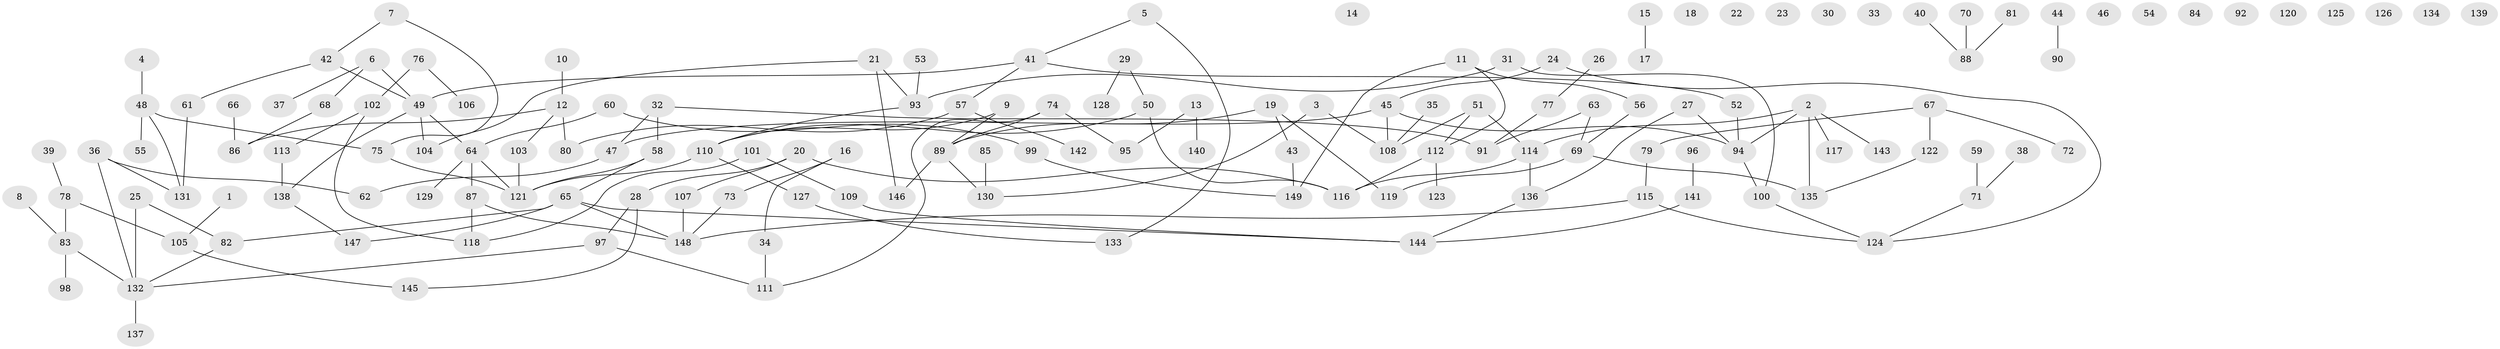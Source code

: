 // Generated by graph-tools (version 1.1) at 2025/33/03/09/25 02:33:41]
// undirected, 149 vertices, 165 edges
graph export_dot {
graph [start="1"]
  node [color=gray90,style=filled];
  1;
  2;
  3;
  4;
  5;
  6;
  7;
  8;
  9;
  10;
  11;
  12;
  13;
  14;
  15;
  16;
  17;
  18;
  19;
  20;
  21;
  22;
  23;
  24;
  25;
  26;
  27;
  28;
  29;
  30;
  31;
  32;
  33;
  34;
  35;
  36;
  37;
  38;
  39;
  40;
  41;
  42;
  43;
  44;
  45;
  46;
  47;
  48;
  49;
  50;
  51;
  52;
  53;
  54;
  55;
  56;
  57;
  58;
  59;
  60;
  61;
  62;
  63;
  64;
  65;
  66;
  67;
  68;
  69;
  70;
  71;
  72;
  73;
  74;
  75;
  76;
  77;
  78;
  79;
  80;
  81;
  82;
  83;
  84;
  85;
  86;
  87;
  88;
  89;
  90;
  91;
  92;
  93;
  94;
  95;
  96;
  97;
  98;
  99;
  100;
  101;
  102;
  103;
  104;
  105;
  106;
  107;
  108;
  109;
  110;
  111;
  112;
  113;
  114;
  115;
  116;
  117;
  118;
  119;
  120;
  121;
  122;
  123;
  124;
  125;
  126;
  127;
  128;
  129;
  130;
  131;
  132;
  133;
  134;
  135;
  136;
  137;
  138;
  139;
  140;
  141;
  142;
  143;
  144;
  145;
  146;
  147;
  148;
  149;
  1 -- 105;
  2 -- 94;
  2 -- 114;
  2 -- 117;
  2 -- 135;
  2 -- 143;
  3 -- 108;
  3 -- 130;
  4 -- 48;
  5 -- 41;
  5 -- 133;
  6 -- 37;
  6 -- 49;
  6 -- 68;
  7 -- 42;
  7 -- 75;
  8 -- 83;
  9 -- 89;
  9 -- 110;
  10 -- 12;
  11 -- 56;
  11 -- 112;
  11 -- 149;
  12 -- 80;
  12 -- 86;
  12 -- 103;
  13 -- 95;
  13 -- 140;
  15 -- 17;
  16 -- 34;
  16 -- 73;
  19 -- 43;
  19 -- 89;
  19 -- 119;
  20 -- 28;
  20 -- 107;
  20 -- 116;
  21 -- 93;
  21 -- 104;
  21 -- 146;
  24 -- 45;
  24 -- 124;
  25 -- 82;
  25 -- 132;
  26 -- 77;
  27 -- 94;
  27 -- 136;
  28 -- 97;
  28 -- 145;
  29 -- 50;
  29 -- 128;
  31 -- 93;
  31 -- 100;
  32 -- 47;
  32 -- 58;
  32 -- 91;
  34 -- 111;
  35 -- 108;
  36 -- 62;
  36 -- 131;
  36 -- 132;
  38 -- 71;
  39 -- 78;
  40 -- 88;
  41 -- 49;
  41 -- 52;
  41 -- 57;
  42 -- 49;
  42 -- 61;
  43 -- 149;
  44 -- 90;
  45 -- 47;
  45 -- 94;
  45 -- 108;
  47 -- 62;
  48 -- 55;
  48 -- 75;
  48 -- 131;
  49 -- 64;
  49 -- 104;
  49 -- 138;
  50 -- 110;
  50 -- 116;
  51 -- 108;
  51 -- 112;
  51 -- 114;
  52 -- 94;
  53 -- 93;
  56 -- 69;
  57 -- 80;
  57 -- 142;
  58 -- 65;
  58 -- 121;
  59 -- 71;
  60 -- 64;
  60 -- 99;
  61 -- 131;
  63 -- 69;
  63 -- 91;
  64 -- 87;
  64 -- 121;
  64 -- 129;
  65 -- 82;
  65 -- 144;
  65 -- 147;
  65 -- 148;
  66 -- 86;
  67 -- 72;
  67 -- 79;
  67 -- 122;
  68 -- 86;
  69 -- 119;
  69 -- 135;
  70 -- 88;
  71 -- 124;
  73 -- 148;
  74 -- 89;
  74 -- 95;
  74 -- 111;
  75 -- 121;
  76 -- 102;
  76 -- 106;
  77 -- 91;
  78 -- 83;
  78 -- 105;
  79 -- 115;
  81 -- 88;
  82 -- 132;
  83 -- 98;
  83 -- 132;
  85 -- 130;
  87 -- 118;
  87 -- 148;
  89 -- 130;
  89 -- 146;
  93 -- 110;
  94 -- 100;
  96 -- 141;
  97 -- 111;
  97 -- 132;
  99 -- 149;
  100 -- 124;
  101 -- 109;
  101 -- 118;
  102 -- 113;
  102 -- 118;
  103 -- 121;
  105 -- 145;
  107 -- 148;
  109 -- 144;
  110 -- 121;
  110 -- 127;
  112 -- 116;
  112 -- 123;
  113 -- 138;
  114 -- 116;
  114 -- 136;
  115 -- 124;
  115 -- 148;
  122 -- 135;
  127 -- 133;
  132 -- 137;
  136 -- 144;
  138 -- 147;
  141 -- 144;
}

